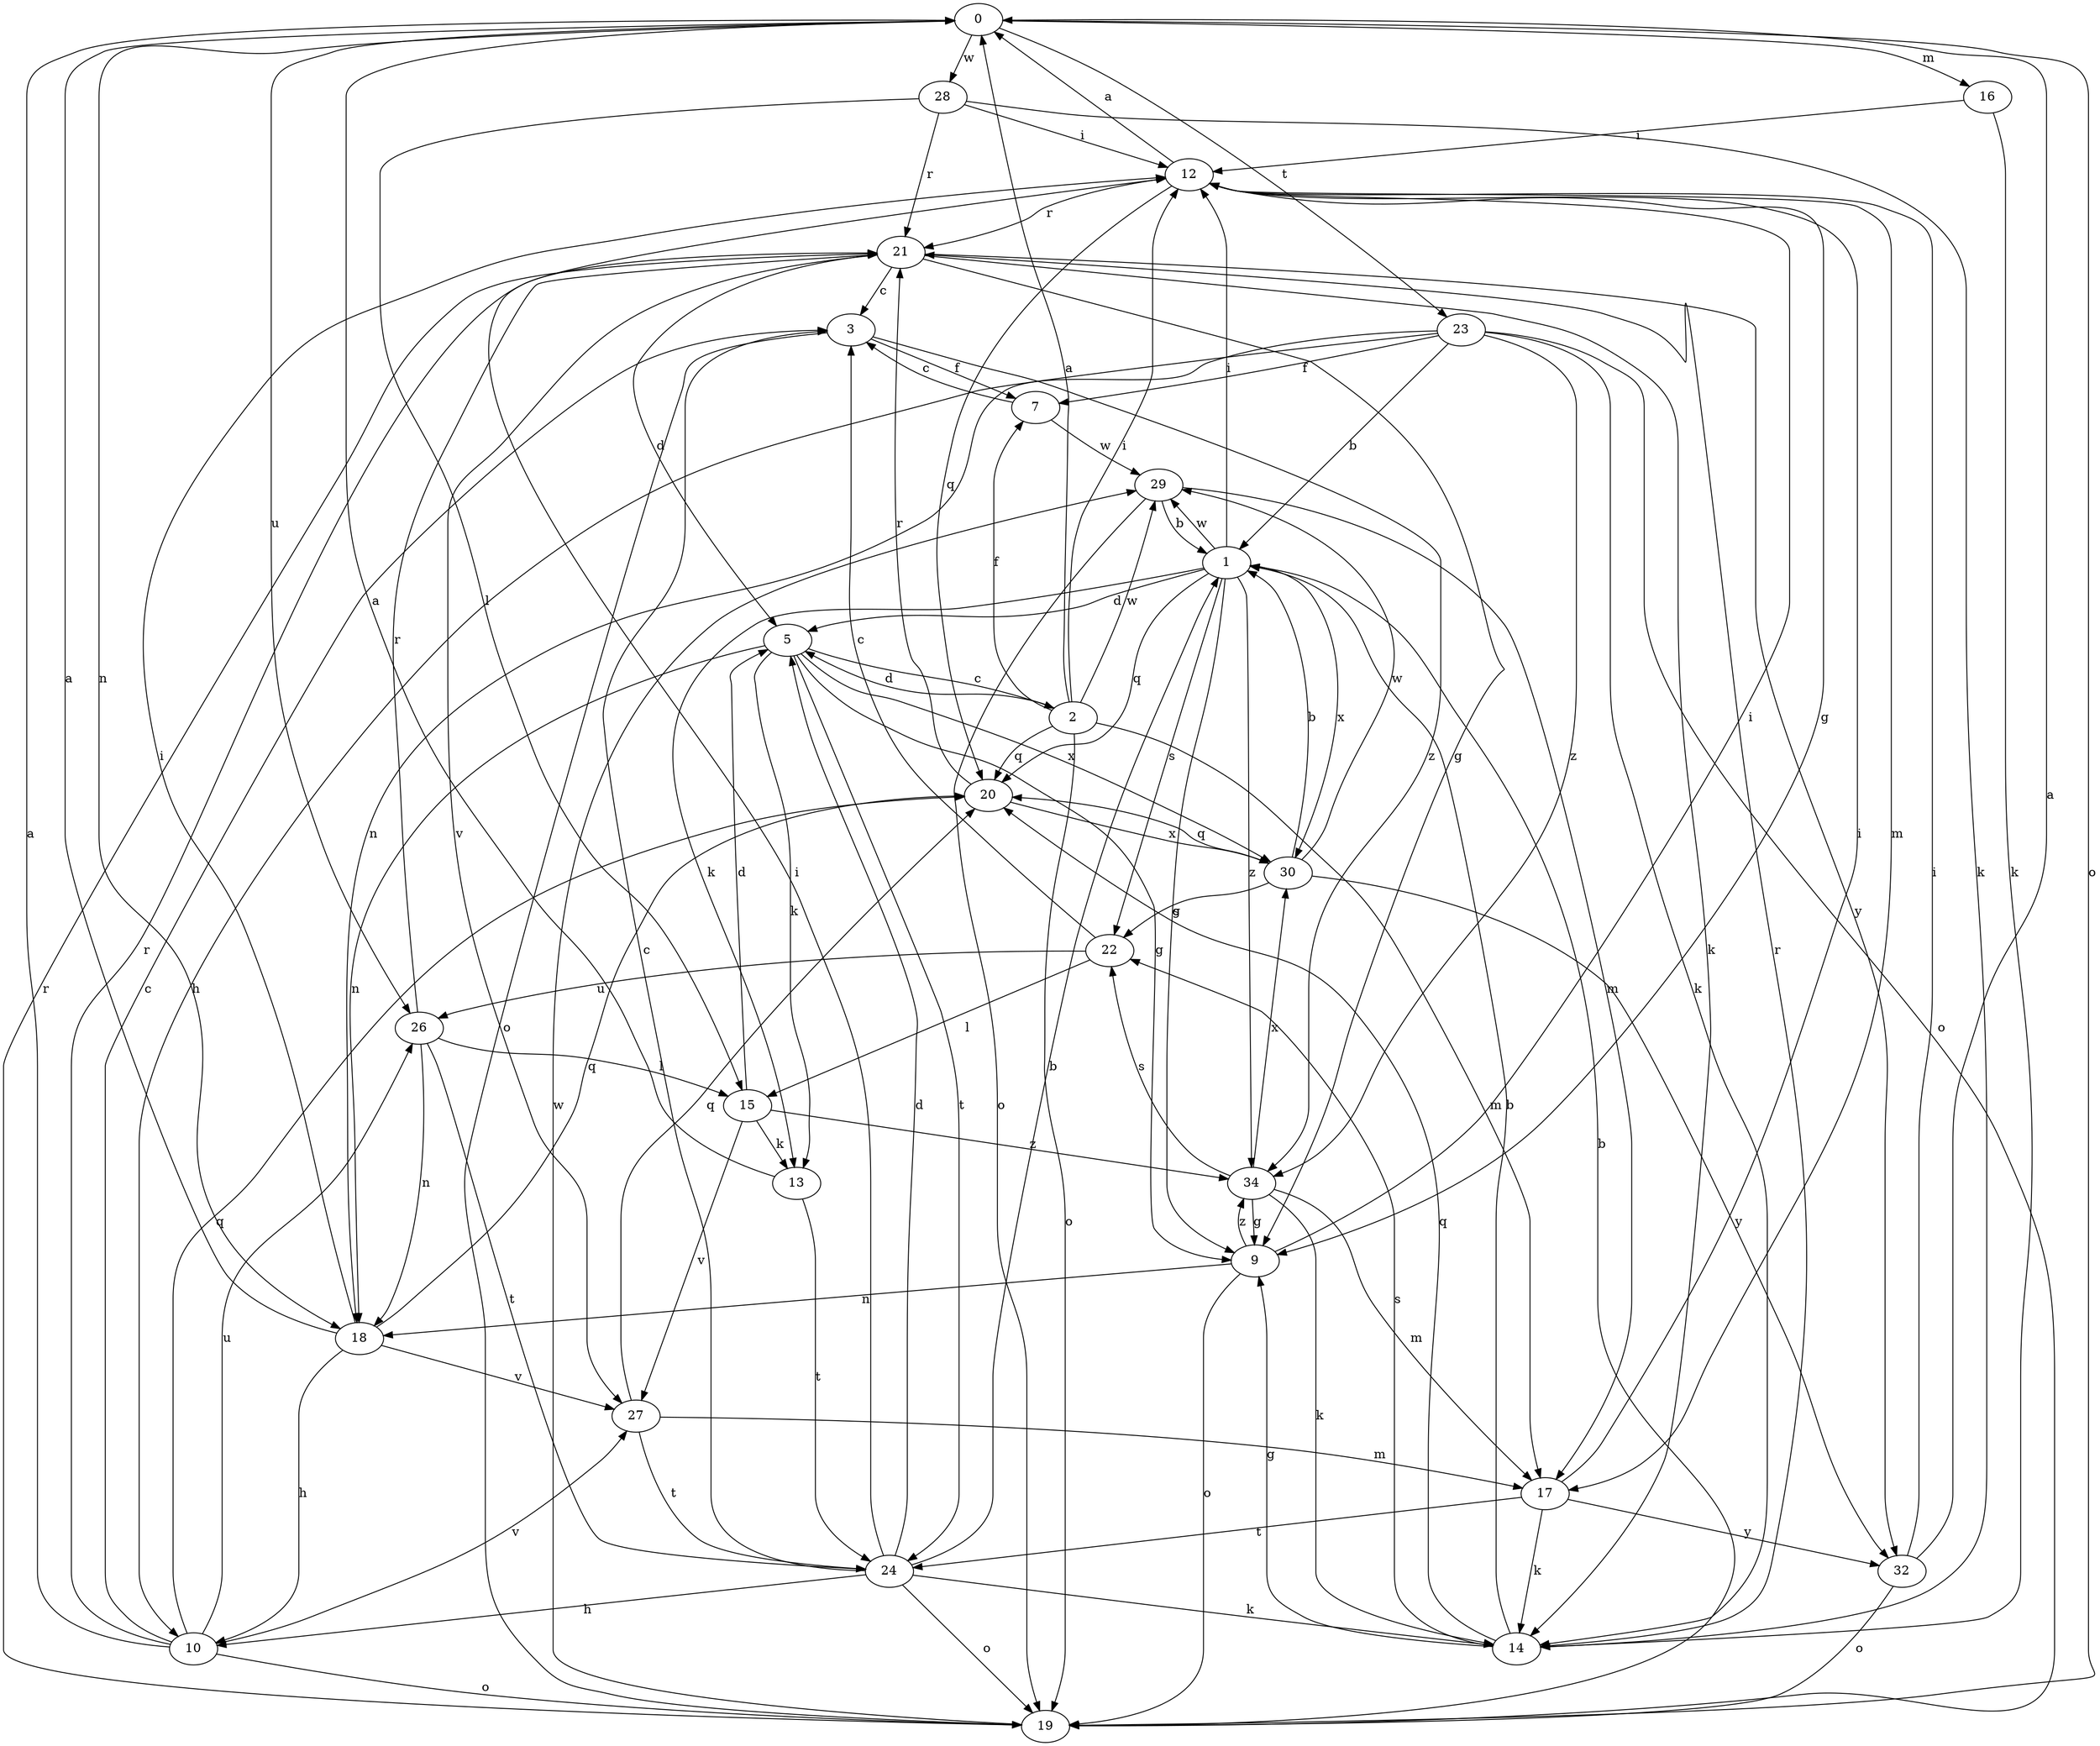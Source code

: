 strict digraph  {
0;
1;
2;
3;
5;
7;
9;
10;
12;
13;
14;
15;
16;
17;
18;
19;
20;
21;
22;
23;
24;
26;
27;
28;
29;
30;
32;
34;
0 -> 16  [label=m];
0 -> 18  [label=n];
0 -> 19  [label=o];
0 -> 23  [label=t];
0 -> 26  [label=u];
0 -> 28  [label=w];
1 -> 5  [label=d];
1 -> 9  [label=g];
1 -> 12  [label=i];
1 -> 13  [label=k];
1 -> 20  [label=q];
1 -> 22  [label=s];
1 -> 29  [label=w];
1 -> 30  [label=x];
1 -> 34  [label=z];
2 -> 0  [label=a];
2 -> 5  [label=d];
2 -> 7  [label=f];
2 -> 12  [label=i];
2 -> 17  [label=m];
2 -> 19  [label=o];
2 -> 20  [label=q];
2 -> 29  [label=w];
3 -> 7  [label=f];
3 -> 19  [label=o];
3 -> 34  [label=z];
5 -> 2  [label=c];
5 -> 9  [label=g];
5 -> 13  [label=k];
5 -> 18  [label=n];
5 -> 24  [label=t];
5 -> 30  [label=x];
7 -> 3  [label=c];
7 -> 29  [label=w];
9 -> 12  [label=i];
9 -> 18  [label=n];
9 -> 19  [label=o];
9 -> 34  [label=z];
10 -> 0  [label=a];
10 -> 3  [label=c];
10 -> 19  [label=o];
10 -> 20  [label=q];
10 -> 21  [label=r];
10 -> 26  [label=u];
10 -> 27  [label=v];
12 -> 0  [label=a];
12 -> 9  [label=g];
12 -> 17  [label=m];
12 -> 20  [label=q];
12 -> 21  [label=r];
13 -> 0  [label=a];
13 -> 24  [label=t];
14 -> 1  [label=b];
14 -> 9  [label=g];
14 -> 20  [label=q];
14 -> 21  [label=r];
14 -> 22  [label=s];
15 -> 5  [label=d];
15 -> 13  [label=k];
15 -> 27  [label=v];
15 -> 34  [label=z];
16 -> 12  [label=i];
16 -> 14  [label=k];
17 -> 12  [label=i];
17 -> 14  [label=k];
17 -> 24  [label=t];
17 -> 32  [label=y];
18 -> 0  [label=a];
18 -> 10  [label=h];
18 -> 12  [label=i];
18 -> 20  [label=q];
18 -> 27  [label=v];
19 -> 1  [label=b];
19 -> 21  [label=r];
19 -> 29  [label=w];
20 -> 21  [label=r];
20 -> 30  [label=x];
21 -> 3  [label=c];
21 -> 5  [label=d];
21 -> 9  [label=g];
21 -> 14  [label=k];
21 -> 27  [label=v];
21 -> 32  [label=y];
22 -> 3  [label=c];
22 -> 15  [label=l];
22 -> 26  [label=u];
23 -> 1  [label=b];
23 -> 7  [label=f];
23 -> 10  [label=h];
23 -> 14  [label=k];
23 -> 18  [label=n];
23 -> 19  [label=o];
23 -> 34  [label=z];
24 -> 1  [label=b];
24 -> 3  [label=c];
24 -> 5  [label=d];
24 -> 10  [label=h];
24 -> 12  [label=i];
24 -> 14  [label=k];
24 -> 19  [label=o];
26 -> 15  [label=l];
26 -> 18  [label=n];
26 -> 21  [label=r];
26 -> 24  [label=t];
27 -> 17  [label=m];
27 -> 20  [label=q];
27 -> 24  [label=t];
28 -> 12  [label=i];
28 -> 14  [label=k];
28 -> 15  [label=l];
28 -> 21  [label=r];
29 -> 1  [label=b];
29 -> 17  [label=m];
29 -> 19  [label=o];
30 -> 1  [label=b];
30 -> 20  [label=q];
30 -> 22  [label=s];
30 -> 29  [label=w];
30 -> 32  [label=y];
32 -> 0  [label=a];
32 -> 12  [label=i];
32 -> 19  [label=o];
34 -> 9  [label=g];
34 -> 14  [label=k];
34 -> 17  [label=m];
34 -> 22  [label=s];
34 -> 30  [label=x];
}
